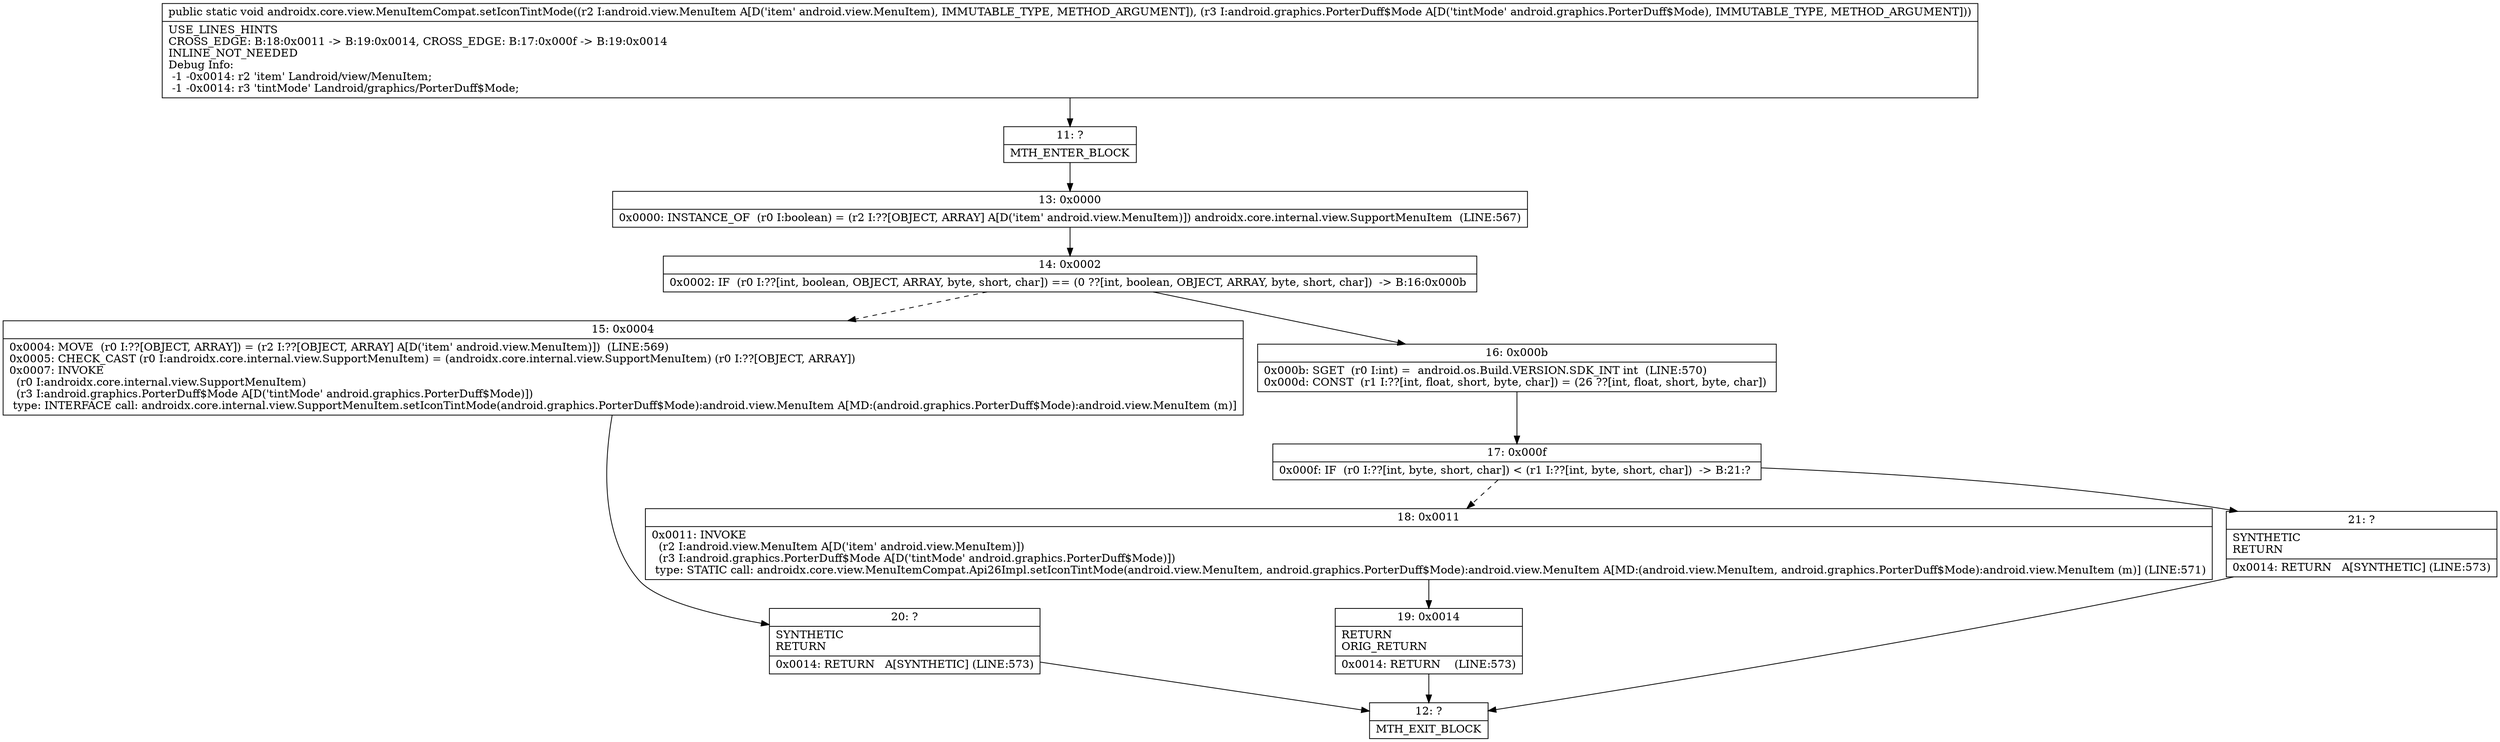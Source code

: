 digraph "CFG forandroidx.core.view.MenuItemCompat.setIconTintMode(Landroid\/view\/MenuItem;Landroid\/graphics\/PorterDuff$Mode;)V" {
Node_11 [shape=record,label="{11\:\ ?|MTH_ENTER_BLOCK\l}"];
Node_13 [shape=record,label="{13\:\ 0x0000|0x0000: INSTANCE_OF  (r0 I:boolean) = (r2 I:??[OBJECT, ARRAY] A[D('item' android.view.MenuItem)]) androidx.core.internal.view.SupportMenuItem  (LINE:567)\l}"];
Node_14 [shape=record,label="{14\:\ 0x0002|0x0002: IF  (r0 I:??[int, boolean, OBJECT, ARRAY, byte, short, char]) == (0 ??[int, boolean, OBJECT, ARRAY, byte, short, char])  \-\> B:16:0x000b \l}"];
Node_15 [shape=record,label="{15\:\ 0x0004|0x0004: MOVE  (r0 I:??[OBJECT, ARRAY]) = (r2 I:??[OBJECT, ARRAY] A[D('item' android.view.MenuItem)])  (LINE:569)\l0x0005: CHECK_CAST (r0 I:androidx.core.internal.view.SupportMenuItem) = (androidx.core.internal.view.SupportMenuItem) (r0 I:??[OBJECT, ARRAY]) \l0x0007: INVOKE  \l  (r0 I:androidx.core.internal.view.SupportMenuItem)\l  (r3 I:android.graphics.PorterDuff$Mode A[D('tintMode' android.graphics.PorterDuff$Mode)])\l type: INTERFACE call: androidx.core.internal.view.SupportMenuItem.setIconTintMode(android.graphics.PorterDuff$Mode):android.view.MenuItem A[MD:(android.graphics.PorterDuff$Mode):android.view.MenuItem (m)]\l}"];
Node_20 [shape=record,label="{20\:\ ?|SYNTHETIC\lRETURN\l|0x0014: RETURN   A[SYNTHETIC] (LINE:573)\l}"];
Node_12 [shape=record,label="{12\:\ ?|MTH_EXIT_BLOCK\l}"];
Node_16 [shape=record,label="{16\:\ 0x000b|0x000b: SGET  (r0 I:int) =  android.os.Build.VERSION.SDK_INT int  (LINE:570)\l0x000d: CONST  (r1 I:??[int, float, short, byte, char]) = (26 ??[int, float, short, byte, char]) \l}"];
Node_17 [shape=record,label="{17\:\ 0x000f|0x000f: IF  (r0 I:??[int, byte, short, char]) \< (r1 I:??[int, byte, short, char])  \-\> B:21:? \l}"];
Node_18 [shape=record,label="{18\:\ 0x0011|0x0011: INVOKE  \l  (r2 I:android.view.MenuItem A[D('item' android.view.MenuItem)])\l  (r3 I:android.graphics.PorterDuff$Mode A[D('tintMode' android.graphics.PorterDuff$Mode)])\l type: STATIC call: androidx.core.view.MenuItemCompat.Api26Impl.setIconTintMode(android.view.MenuItem, android.graphics.PorterDuff$Mode):android.view.MenuItem A[MD:(android.view.MenuItem, android.graphics.PorterDuff$Mode):android.view.MenuItem (m)] (LINE:571)\l}"];
Node_19 [shape=record,label="{19\:\ 0x0014|RETURN\lORIG_RETURN\l|0x0014: RETURN    (LINE:573)\l}"];
Node_21 [shape=record,label="{21\:\ ?|SYNTHETIC\lRETURN\l|0x0014: RETURN   A[SYNTHETIC] (LINE:573)\l}"];
MethodNode[shape=record,label="{public static void androidx.core.view.MenuItemCompat.setIconTintMode((r2 I:android.view.MenuItem A[D('item' android.view.MenuItem), IMMUTABLE_TYPE, METHOD_ARGUMENT]), (r3 I:android.graphics.PorterDuff$Mode A[D('tintMode' android.graphics.PorterDuff$Mode), IMMUTABLE_TYPE, METHOD_ARGUMENT]))  | USE_LINES_HINTS\lCROSS_EDGE: B:18:0x0011 \-\> B:19:0x0014, CROSS_EDGE: B:17:0x000f \-\> B:19:0x0014\lINLINE_NOT_NEEDED\lDebug Info:\l  \-1 \-0x0014: r2 'item' Landroid\/view\/MenuItem;\l  \-1 \-0x0014: r3 'tintMode' Landroid\/graphics\/PorterDuff$Mode;\l}"];
MethodNode -> Node_11;Node_11 -> Node_13;
Node_13 -> Node_14;
Node_14 -> Node_15[style=dashed];
Node_14 -> Node_16;
Node_15 -> Node_20;
Node_20 -> Node_12;
Node_16 -> Node_17;
Node_17 -> Node_18[style=dashed];
Node_17 -> Node_21;
Node_18 -> Node_19;
Node_19 -> Node_12;
Node_21 -> Node_12;
}

